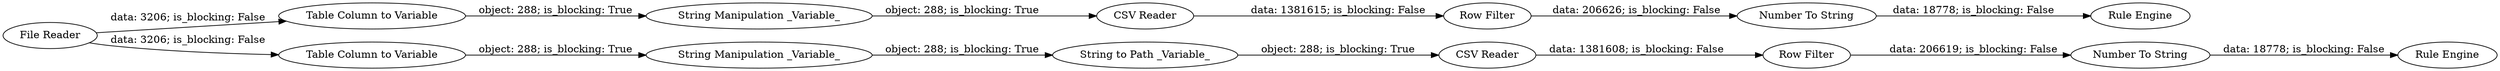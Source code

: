 digraph {
	"-5817432364858119040_2" [label="Row Filter"]
	"-5817432364858119040_4" [label="Number To String"]
	"-5817432364858119040_1" [label="CSV Reader"]
	"-5817432364858119040_15" [label="String to Path _Variable_"]
	"-5817432364858119040_11" [label="Table Column to Variable"]
	"-5817432364858119040_19" [label="Number To String"]
	"-5817432364858119040_18" [label="Row Filter"]
	"-5817432364858119040_16" [label="String Manipulation _Variable_"]
	"-5817432364858119040_14" [label="Table Column to Variable"]
	"-5817432364858119040_5" [label="Rule Engine"]
	"-5817432364858119040_13" [label="String Manipulation _Variable_"]
	"-5817432364858119040_17" [label="CSV Reader"]
	"-5817432364858119040_10" [label="File Reader"]
	"-5817432364858119040_20" [label="Rule Engine"]
	"-5817432364858119040_11" -> "-5817432364858119040_13" [label="object: 288; is_blocking: True"]
	"-5817432364858119040_10" -> "-5817432364858119040_11" [label="data: 3206; is_blocking: False"]
	"-5817432364858119040_18" -> "-5817432364858119040_19" [label="data: 206619; is_blocking: False"]
	"-5817432364858119040_17" -> "-5817432364858119040_18" [label="data: 1381608; is_blocking: False"]
	"-5817432364858119040_1" -> "-5817432364858119040_2" [label="data: 1381615; is_blocking: False"]
	"-5817432364858119040_2" -> "-5817432364858119040_4" [label="data: 206626; is_blocking: False"]
	"-5817432364858119040_15" -> "-5817432364858119040_17" [label="object: 288; is_blocking: True"]
	"-5817432364858119040_19" -> "-5817432364858119040_20" [label="data: 18778; is_blocking: False"]
	"-5817432364858119040_14" -> "-5817432364858119040_16" [label="object: 288; is_blocking: True"]
	"-5817432364858119040_16" -> "-5817432364858119040_15" [label="object: 288; is_blocking: True"]
	"-5817432364858119040_13" -> "-5817432364858119040_1" [label="object: 288; is_blocking: True"]
	"-5817432364858119040_4" -> "-5817432364858119040_5" [label="data: 18778; is_blocking: False"]
	"-5817432364858119040_10" -> "-5817432364858119040_14" [label="data: 3206; is_blocking: False"]
	rankdir=LR
}
